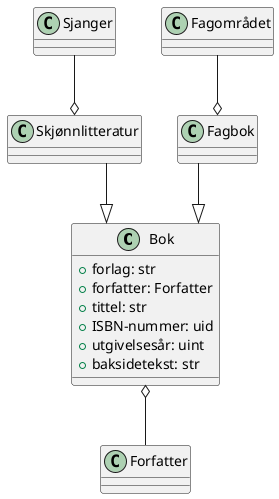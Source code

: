 @startuml Title

skinparam linetype ortho
'left to right direction
class Bok {
    + forlag: str
    + forfatter: Forfatter
    + tittel: str
    + ISBN-nummer: uid
    + utgivelsesår: uint
    + baksidetekst: str
}

class Forfatter
Bok  o-- Forfatter

class Skjønnlitteratur
class Fagbok

Skjønnlitteratur --|> Bok
Fagbok --|> Bok

class Sjanger
class Fagområdet

Sjanger --o Skjønnlitteratur
Fagområdet --o Fagbok

@enduml
